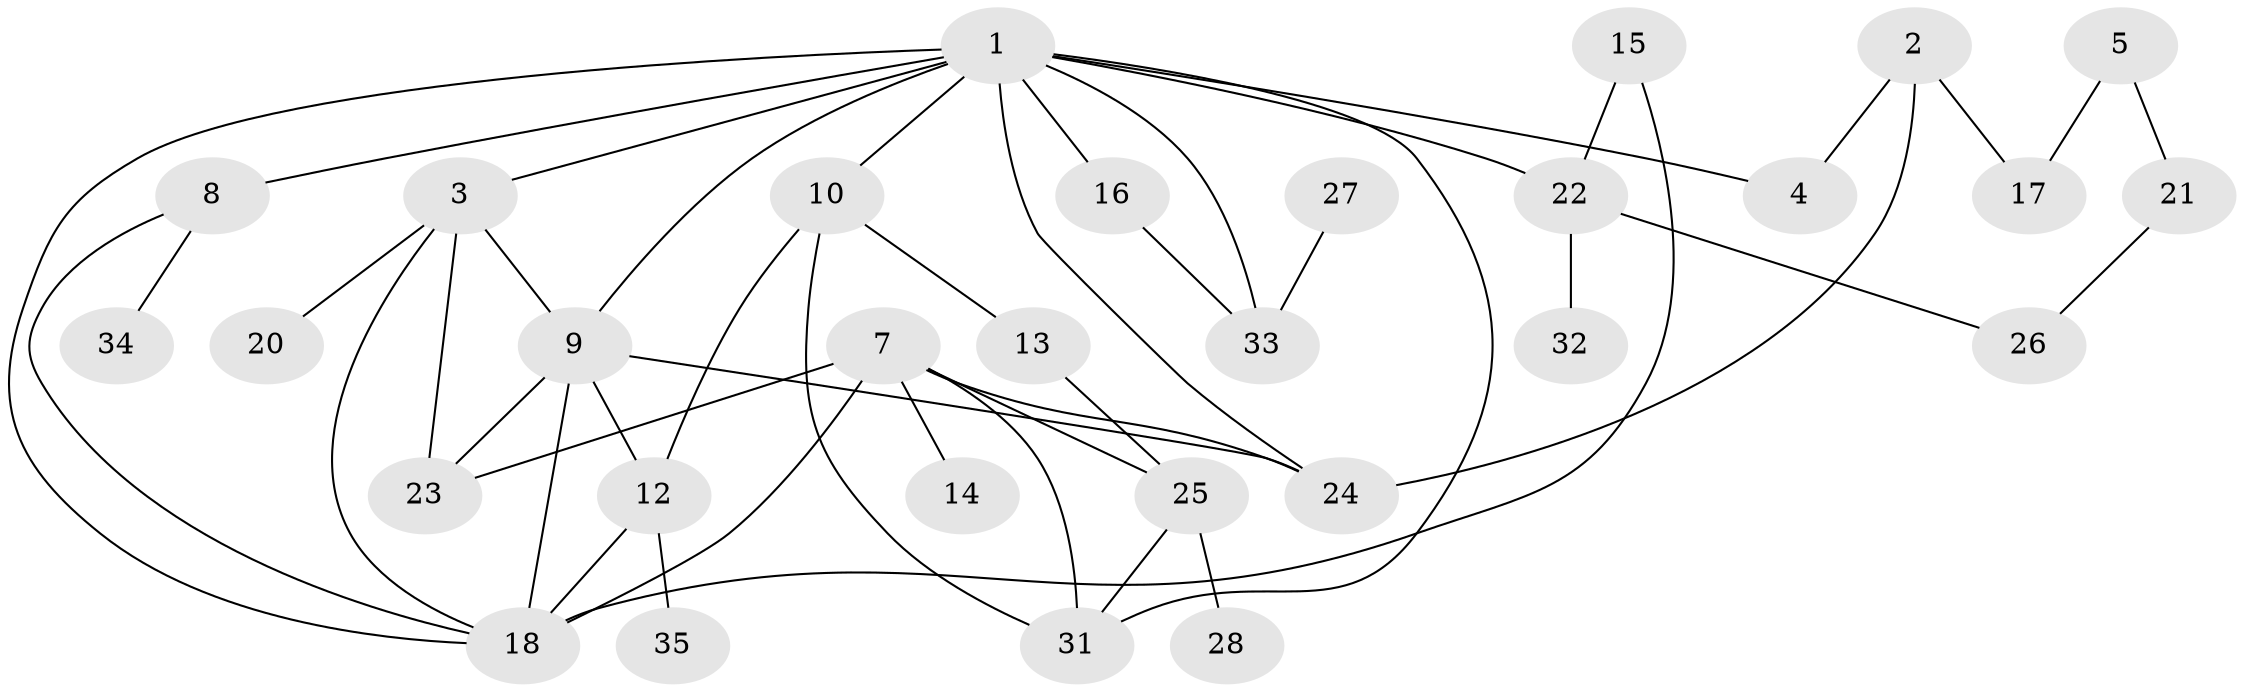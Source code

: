 // original degree distribution, {4: 0.22807017543859648, 2: 0.2807017543859649, 3: 0.12280701754385964, 0: 0.08771929824561403, 7: 0.03508771929824561, 5: 0.07017543859649122, 8: 0.017543859649122806, 1: 0.15789473684210525}
// Generated by graph-tools (version 1.1) at 2025/48/03/04/25 22:48:16]
// undirected, 30 vertices, 47 edges
graph export_dot {
  node [color=gray90,style=filled];
  1;
  2;
  3;
  4;
  5;
  7;
  8;
  9;
  10;
  12;
  13;
  14;
  15;
  16;
  17;
  18;
  20;
  21;
  22;
  23;
  24;
  25;
  26;
  27;
  28;
  31;
  32;
  33;
  34;
  35;
  1 -- 3 [weight=1.0];
  1 -- 4 [weight=1.0];
  1 -- 8 [weight=2.0];
  1 -- 9 [weight=1.0];
  1 -- 10 [weight=1.0];
  1 -- 16 [weight=2.0];
  1 -- 18 [weight=1.0];
  1 -- 22 [weight=1.0];
  1 -- 24 [weight=2.0];
  1 -- 31 [weight=2.0];
  1 -- 33 [weight=1.0];
  2 -- 4 [weight=1.0];
  2 -- 17 [weight=1.0];
  2 -- 24 [weight=1.0];
  3 -- 9 [weight=1.0];
  3 -- 18 [weight=1.0];
  3 -- 20 [weight=1.0];
  3 -- 23 [weight=1.0];
  5 -- 17 [weight=1.0];
  5 -- 21 [weight=1.0];
  7 -- 14 [weight=1.0];
  7 -- 18 [weight=1.0];
  7 -- 23 [weight=1.0];
  7 -- 24 [weight=1.0];
  7 -- 25 [weight=1.0];
  7 -- 31 [weight=3.0];
  8 -- 18 [weight=1.0];
  8 -- 34 [weight=1.0];
  9 -- 12 [weight=1.0];
  9 -- 18 [weight=1.0];
  9 -- 23 [weight=1.0];
  9 -- 24 [weight=1.0];
  10 -- 12 [weight=1.0];
  10 -- 13 [weight=1.0];
  10 -- 31 [weight=1.0];
  12 -- 18 [weight=1.0];
  12 -- 35 [weight=1.0];
  13 -- 25 [weight=1.0];
  15 -- 18 [weight=1.0];
  15 -- 22 [weight=1.0];
  16 -- 33 [weight=1.0];
  21 -- 26 [weight=1.0];
  22 -- 26 [weight=1.0];
  22 -- 32 [weight=1.0];
  25 -- 28 [weight=1.0];
  25 -- 31 [weight=1.0];
  27 -- 33 [weight=1.0];
}
